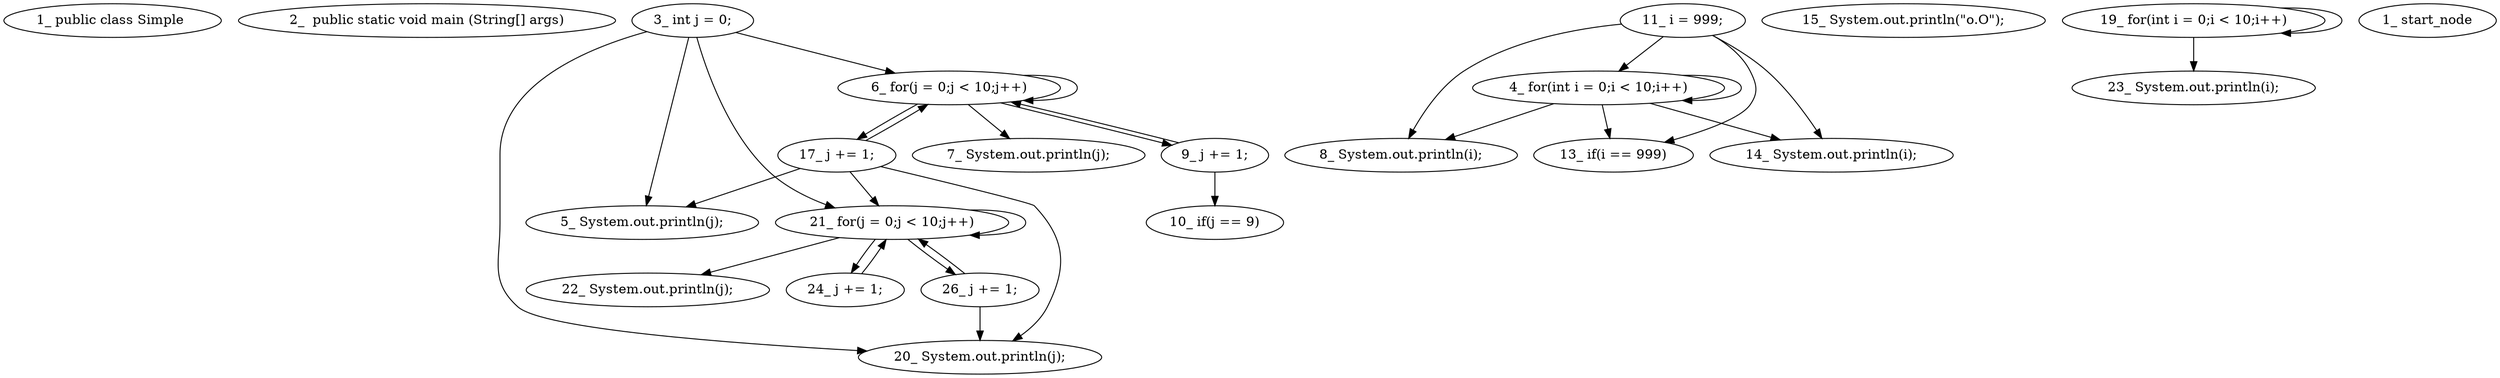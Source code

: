 digraph  {
6 [label="1_\ public\ class\ Simple\ ", type_label=class_declaration];
10 [label="2_\ \ public\ static\ void\ main\ \(String\[\]\ args\)", type_label=method_declaration];
21 [label="3_\ int\ j\ =\ 0;", type_label=expression_statement];
26 [label="4_\ for\(int\ i\ =\ 0;i\ <\ 10;i\+\+\)", type_label=for];
38 [label="5_\ System\.out\.println\(j\);", type_label=expression_statement];
46 [label="6_\ for\(j\ =\ 0;j\ <\ 10;j\+\+\)", type_label=for];
56 [label="7_\ System\.out\.println\(j\);", type_label=expression_statement];
64 [label="8_\ System\.out\.println\(i\);", type_label=expression_statement];
72 [label="9_\ j\ \+=\ 1;", type_label=expression_statement];
76 [label="10_\ if\(j\ ==\ 9\)", type_label=if];
81 [label="11_\ i\ =\ 999;", type_label=expression_statement];
85 [label="13_\ if\(i\ ==\ 999\)", type_label=if];
91 [label="14_\ System\.out\.println\(i\);", type_label=expression_statement];
99 [label="15_\ System\.out\.println\(\"o\.O\"\);", type_label=expression_statement];
107 [label="17_\ j\ \+=\ 1;", type_label=expression_statement];
111 [label="19_\ for\(int\ i\ =\ 0;i\ <\ 10;i\+\+\)", type_label=for];
123 [label="20_\ System\.out\.println\(j\);", type_label=expression_statement];
131 [label="21_\ for\(j\ =\ 0;j\ <\ 10;j\+\+\)", type_label=for];
141 [label="22_\ System\.out\.println\(j\);", type_label=expression_statement];
149 [label="23_\ System\.out\.println\(i\);", type_label=expression_statement];
157 [label="24_\ j\ \+=\ 1;", type_label=expression_statement];
161 [label="26_\ j\ \+=\ 1;", type_label=expression_statement];
1 [label="1_\ start_node", type_label=start];
21 -> 38  [key=0, used_def=j];
21 -> 46  [key=0, used_def=j];
21 -> 123  [key=0, used_def=j];
21 -> 131  [key=0, used_def=j];
26 -> 26  [key=0, used_def=i];
26 -> 64  [key=0, used_def=i];
26 -> 85  [key=0, used_def=i];
26 -> 91  [key=0, used_def=i];
46 -> 46  [key=0, used_def=j];
46 -> 56  [key=0, used_def=j];
46 -> 72  [key=0, used_def=j];
46 -> 107  [key=0, used_def=j];
72 -> 46  [key=0, used_def=j];
72 -> 76  [key=0, used_def=j];
81 -> 26  [key=0, used_def=i];
81 -> 64  [key=0, used_def=i];
81 -> 85  [key=0, used_def=i];
81 -> 91  [key=0, used_def=i];
107 -> 38  [key=0, used_def=j];
107 -> 46  [key=0, used_def=j];
107 -> 123  [key=0, used_def=j];
107 -> 131  [key=0, used_def=j];
111 -> 111  [key=0, used_def=i];
111 -> 149  [key=0, used_def=i];
131 -> 131  [key=0, used_def=j];
131 -> 141  [key=0, used_def=j];
131 -> 157  [key=0, used_def=j];
131 -> 161  [key=0, used_def=j];
157 -> 131  [key=0, used_def=j];
161 -> 123  [key=0, used_def=j];
161 -> 131  [key=0, used_def=j];
}
